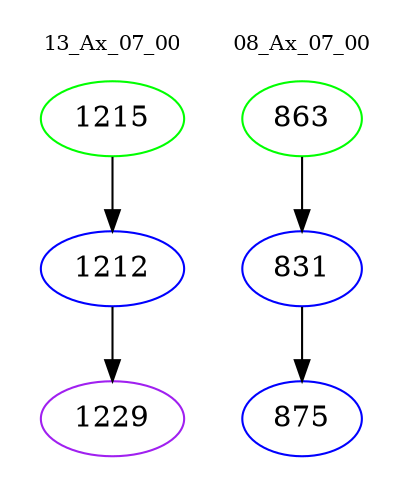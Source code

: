 digraph{
subgraph cluster_0 {
color = white
label = "13_Ax_07_00";
fontsize=10;
T0_1215 [label="1215", color="green"]
T0_1215 -> T0_1212 [color="black"]
T0_1212 [label="1212", color="blue"]
T0_1212 -> T0_1229 [color="black"]
T0_1229 [label="1229", color="purple"]
}
subgraph cluster_1 {
color = white
label = "08_Ax_07_00";
fontsize=10;
T1_863 [label="863", color="green"]
T1_863 -> T1_831 [color="black"]
T1_831 [label="831", color="blue"]
T1_831 -> T1_875 [color="black"]
T1_875 [label="875", color="blue"]
}
}
